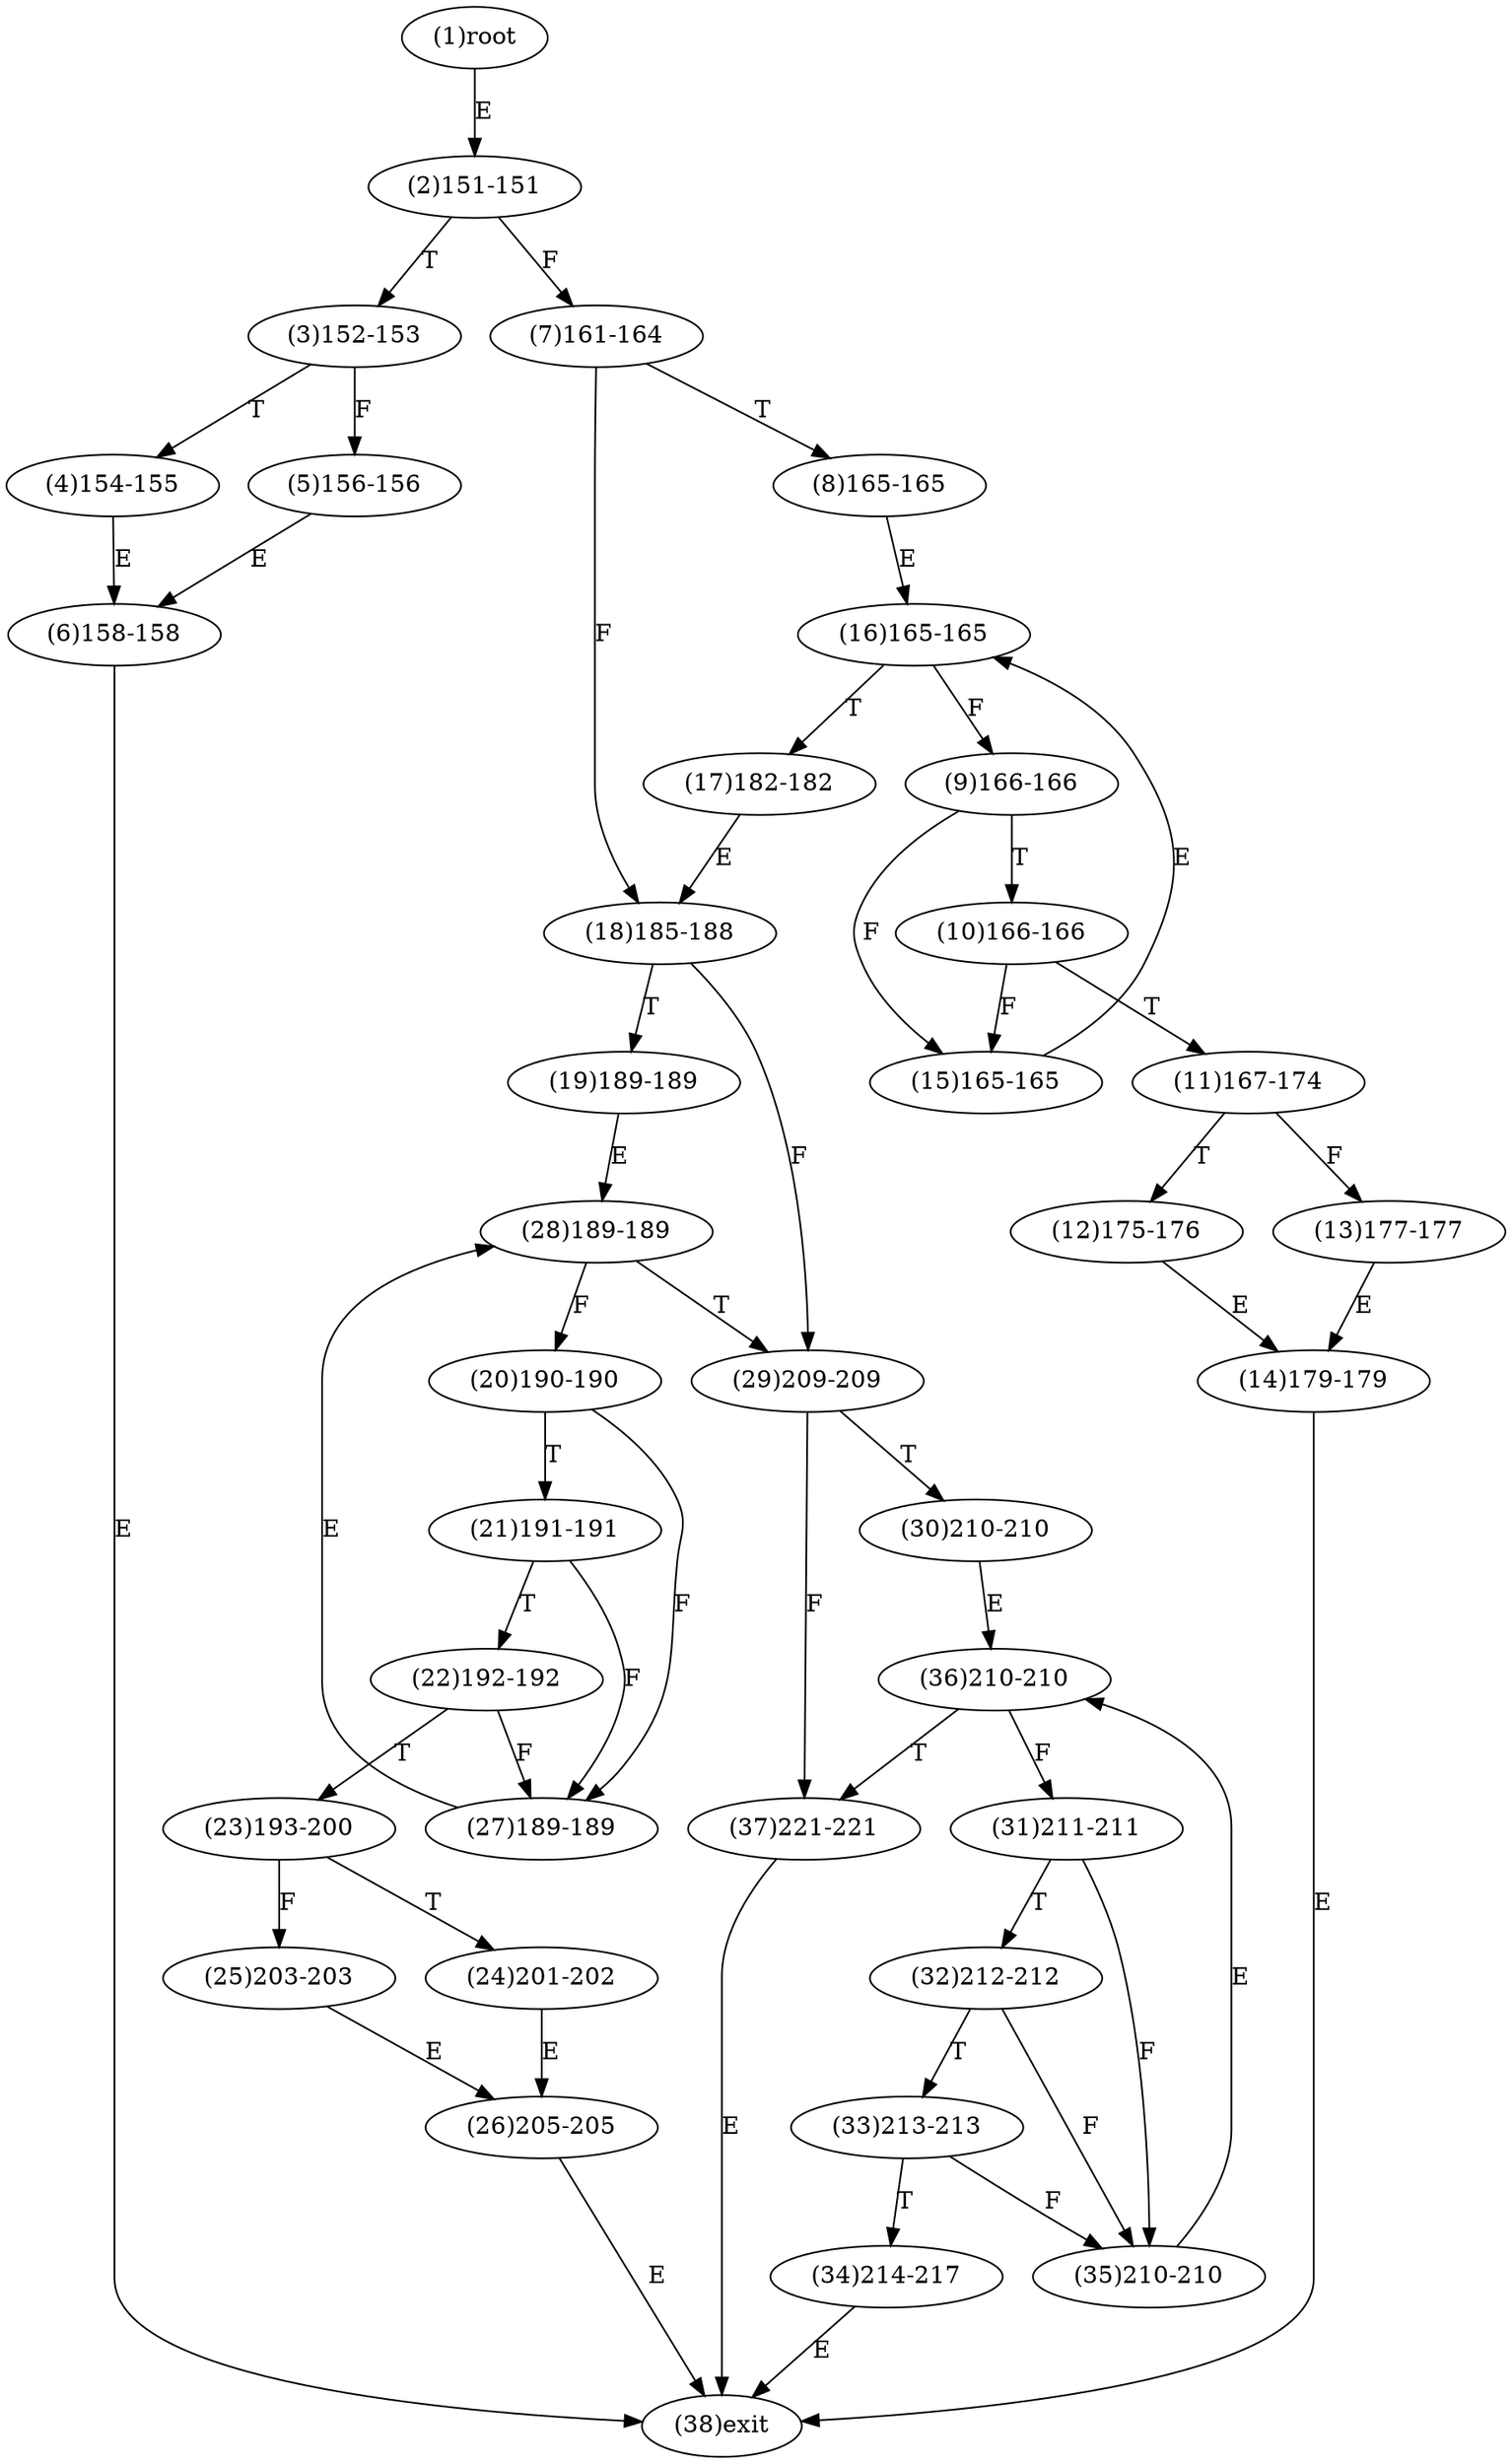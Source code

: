 digraph "" { 
1[ label="(1)root"];
2[ label="(2)151-151"];
3[ label="(3)152-153"];
4[ label="(4)154-155"];
5[ label="(5)156-156"];
6[ label="(6)158-158"];
7[ label="(7)161-164"];
8[ label="(8)165-165"];
9[ label="(9)166-166"];
10[ label="(10)166-166"];
11[ label="(11)167-174"];
12[ label="(12)175-176"];
13[ label="(13)177-177"];
14[ label="(14)179-179"];
15[ label="(15)165-165"];
17[ label="(17)182-182"];
16[ label="(16)165-165"];
19[ label="(19)189-189"];
18[ label="(18)185-188"];
21[ label="(21)191-191"];
20[ label="(20)190-190"];
23[ label="(23)193-200"];
22[ label="(22)192-192"];
25[ label="(25)203-203"];
24[ label="(24)201-202"];
27[ label="(27)189-189"];
26[ label="(26)205-205"];
29[ label="(29)209-209"];
28[ label="(28)189-189"];
31[ label="(31)211-211"];
30[ label="(30)210-210"];
34[ label="(34)214-217"];
35[ label="(35)210-210"];
32[ label="(32)212-212"];
33[ label="(33)213-213"];
38[ label="(38)exit"];
36[ label="(36)210-210"];
37[ label="(37)221-221"];
1->2[ label="E"];
2->7[ label="F"];
2->3[ label="T"];
3->5[ label="F"];
3->4[ label="T"];
4->6[ label="E"];
5->6[ label="E"];
6->38[ label="E"];
7->18[ label="F"];
7->8[ label="T"];
8->16[ label="E"];
9->15[ label="F"];
9->10[ label="T"];
10->15[ label="F"];
10->11[ label="T"];
11->13[ label="F"];
11->12[ label="T"];
12->14[ label="E"];
13->14[ label="E"];
14->38[ label="E"];
15->16[ label="E"];
16->9[ label="F"];
16->17[ label="T"];
17->18[ label="E"];
18->29[ label="F"];
18->19[ label="T"];
19->28[ label="E"];
20->27[ label="F"];
20->21[ label="T"];
21->27[ label="F"];
21->22[ label="T"];
22->27[ label="F"];
22->23[ label="T"];
23->25[ label="F"];
23->24[ label="T"];
24->26[ label="E"];
25->26[ label="E"];
26->38[ label="E"];
27->28[ label="E"];
28->20[ label="F"];
28->29[ label="T"];
29->37[ label="F"];
29->30[ label="T"];
30->36[ label="E"];
31->35[ label="F"];
31->32[ label="T"];
32->35[ label="F"];
32->33[ label="T"];
33->35[ label="F"];
33->34[ label="T"];
34->38[ label="E"];
35->36[ label="E"];
36->31[ label="F"];
36->37[ label="T"];
37->38[ label="E"];
}